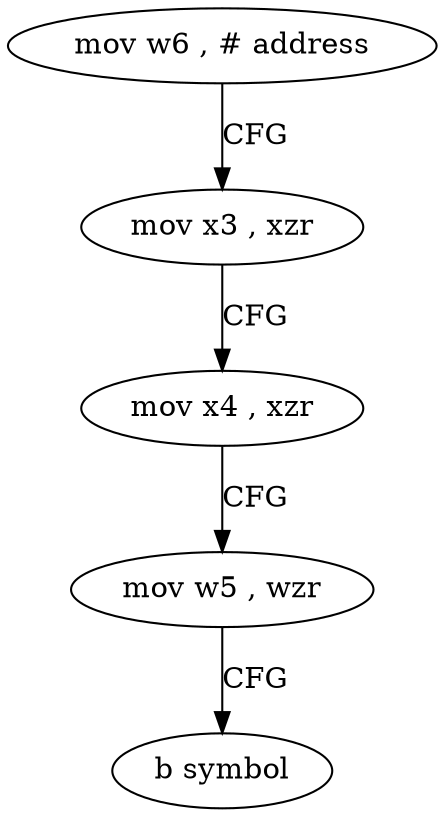 digraph "func" {
"4209024" [label = "mov w6 , # address" ]
"4209028" [label = "mov x3 , xzr" ]
"4209032" [label = "mov x4 , xzr" ]
"4209036" [label = "mov w5 , wzr" ]
"4209040" [label = "b symbol" ]
"4209024" -> "4209028" [ label = "CFG" ]
"4209028" -> "4209032" [ label = "CFG" ]
"4209032" -> "4209036" [ label = "CFG" ]
"4209036" -> "4209040" [ label = "CFG" ]
}
